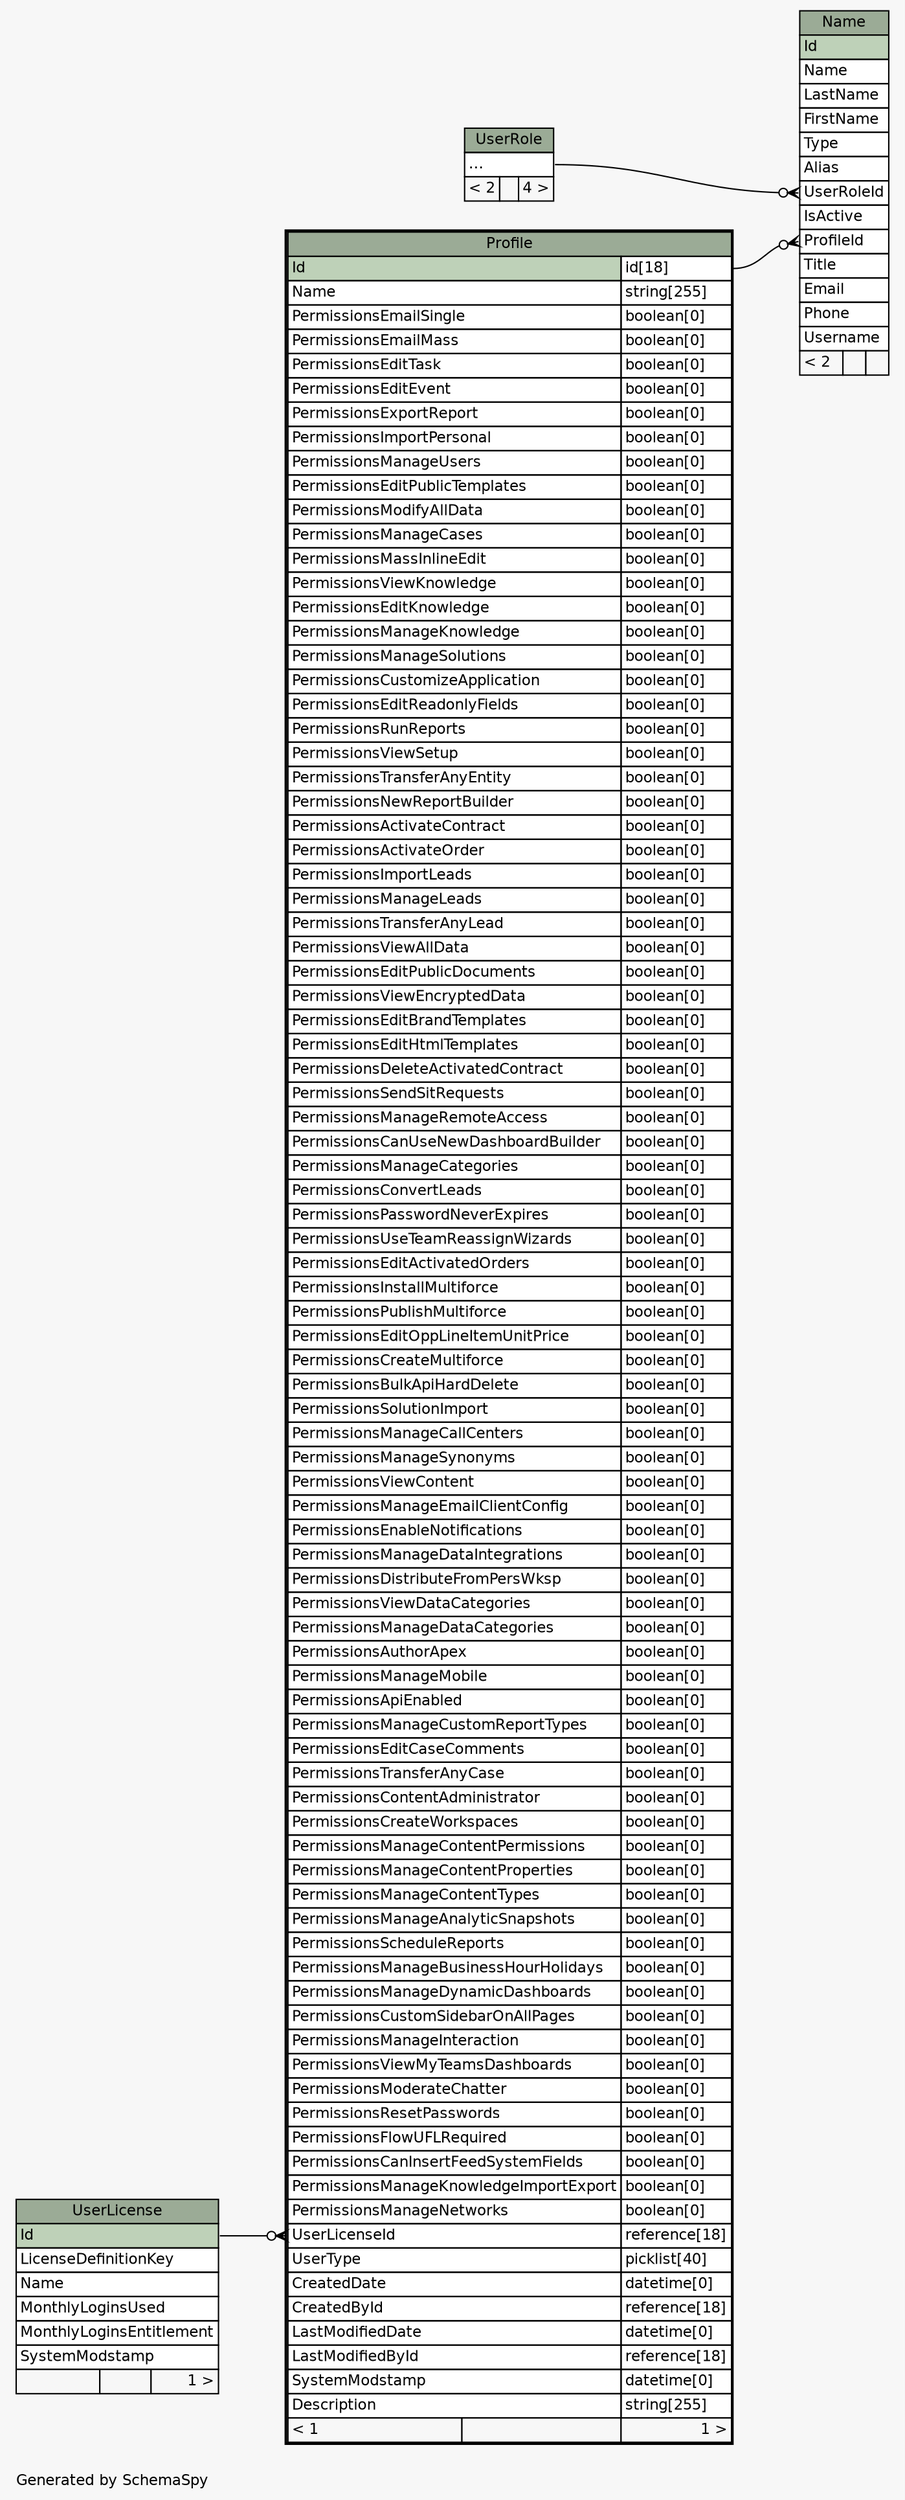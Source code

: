 // dot 2.36.0 on Mac OS X 10.11.6
// SchemaSpy rev 590
digraph "twoDegreesRelationshipsDiagram" {
  graph [
    rankdir="RL"
    bgcolor="#f7f7f7"
    label="\nGenerated by SchemaSpy"
    labeljust="l"
    nodesep="0.18"
    ranksep="0.46"
    fontname="Helvetica"
    fontsize="11"
  ];
  node [
    fontname="Helvetica"
    fontsize="11"
    shape="plaintext"
  ];
  edge [
    arrowsize="0.8"
  ];
  "Name":"ProfileId":w -> "Profile":"Id.type":e [arrowhead=none dir=back arrowtail=crowodot];
  "Name":"UserRoleId":w -> "UserRole":"elipses":e [arrowhead=none dir=back arrowtail=crowodot];
  "Profile":"UserLicenseId":w -> "UserLicense":"Id":e [arrowhead=none dir=back arrowtail=crowodot];
  "Name" [
    label=<
    <TABLE BORDER="0" CELLBORDER="1" CELLSPACING="0" BGCOLOR="#ffffff">
      <TR><TD COLSPAN="3" BGCOLOR="#9bab96" ALIGN="CENTER">Name</TD></TR>
      <TR><TD PORT="Id" COLSPAN="3" BGCOLOR="#bed1b8" ALIGN="LEFT">Id</TD></TR>
      <TR><TD PORT="Name" COLSPAN="3" ALIGN="LEFT">Name</TD></TR>
      <TR><TD PORT="LastName" COLSPAN="3" ALIGN="LEFT">LastName</TD></TR>
      <TR><TD PORT="FirstName" COLSPAN="3" ALIGN="LEFT">FirstName</TD></TR>
      <TR><TD PORT="Type" COLSPAN="3" ALIGN="LEFT">Type</TD></TR>
      <TR><TD PORT="Alias" COLSPAN="3" ALIGN="LEFT">Alias</TD></TR>
      <TR><TD PORT="UserRoleId" COLSPAN="3" ALIGN="LEFT">UserRoleId</TD></TR>
      <TR><TD PORT="IsActive" COLSPAN="3" ALIGN="LEFT">IsActive</TD></TR>
      <TR><TD PORT="ProfileId" COLSPAN="3" ALIGN="LEFT">ProfileId</TD></TR>
      <TR><TD PORT="Title" COLSPAN="3" ALIGN="LEFT">Title</TD></TR>
      <TR><TD PORT="Email" COLSPAN="3" ALIGN="LEFT">Email</TD></TR>
      <TR><TD PORT="Phone" COLSPAN="3" ALIGN="LEFT">Phone</TD></TR>
      <TR><TD PORT="Username" COLSPAN="3" ALIGN="LEFT">Username</TD></TR>
      <TR><TD ALIGN="LEFT" BGCOLOR="#f7f7f7">&lt; 2</TD><TD ALIGN="RIGHT" BGCOLOR="#f7f7f7">  </TD><TD ALIGN="RIGHT" BGCOLOR="#f7f7f7">  </TD></TR>
    </TABLE>>
    URL="Name.html"
    tooltip="Name"
  ];
  "Profile" [
    label=<
    <TABLE BORDER="2" CELLBORDER="1" CELLSPACING="0" BGCOLOR="#ffffff">
      <TR><TD COLSPAN="3" BGCOLOR="#9bab96" ALIGN="CENTER">Profile</TD></TR>
      <TR><TD PORT="Id" COLSPAN="2" BGCOLOR="#bed1b8" ALIGN="LEFT">Id</TD><TD PORT="Id.type" ALIGN="LEFT">id[18]</TD></TR>
      <TR><TD PORT="Name" COLSPAN="2" ALIGN="LEFT">Name</TD><TD PORT="Name.type" ALIGN="LEFT">string[255]</TD></TR>
      <TR><TD PORT="PermissionsEmailSingle" COLSPAN="2" ALIGN="LEFT">PermissionsEmailSingle</TD><TD PORT="PermissionsEmailSingle.type" ALIGN="LEFT">boolean[0]</TD></TR>
      <TR><TD PORT="PermissionsEmailMass" COLSPAN="2" ALIGN="LEFT">PermissionsEmailMass</TD><TD PORT="PermissionsEmailMass.type" ALIGN="LEFT">boolean[0]</TD></TR>
      <TR><TD PORT="PermissionsEditTask" COLSPAN="2" ALIGN="LEFT">PermissionsEditTask</TD><TD PORT="PermissionsEditTask.type" ALIGN="LEFT">boolean[0]</TD></TR>
      <TR><TD PORT="PermissionsEditEvent" COLSPAN="2" ALIGN="LEFT">PermissionsEditEvent</TD><TD PORT="PermissionsEditEvent.type" ALIGN="LEFT">boolean[0]</TD></TR>
      <TR><TD PORT="PermissionsExportReport" COLSPAN="2" ALIGN="LEFT">PermissionsExportReport</TD><TD PORT="PermissionsExportReport.type" ALIGN="LEFT">boolean[0]</TD></TR>
      <TR><TD PORT="PermissionsImportPersonal" COLSPAN="2" ALIGN="LEFT">PermissionsImportPersonal</TD><TD PORT="PermissionsImportPersonal.type" ALIGN="LEFT">boolean[0]</TD></TR>
      <TR><TD PORT="PermissionsManageUsers" COLSPAN="2" ALIGN="LEFT">PermissionsManageUsers</TD><TD PORT="PermissionsManageUsers.type" ALIGN="LEFT">boolean[0]</TD></TR>
      <TR><TD PORT="PermissionsEditPublicTemplates" COLSPAN="2" ALIGN="LEFT">PermissionsEditPublicTemplates</TD><TD PORT="PermissionsEditPublicTemplates.type" ALIGN="LEFT">boolean[0]</TD></TR>
      <TR><TD PORT="PermissionsModifyAllData" COLSPAN="2" ALIGN="LEFT">PermissionsModifyAllData</TD><TD PORT="PermissionsModifyAllData.type" ALIGN="LEFT">boolean[0]</TD></TR>
      <TR><TD PORT="PermissionsManageCases" COLSPAN="2" ALIGN="LEFT">PermissionsManageCases</TD><TD PORT="PermissionsManageCases.type" ALIGN="LEFT">boolean[0]</TD></TR>
      <TR><TD PORT="PermissionsMassInlineEdit" COLSPAN="2" ALIGN="LEFT">PermissionsMassInlineEdit</TD><TD PORT="PermissionsMassInlineEdit.type" ALIGN="LEFT">boolean[0]</TD></TR>
      <TR><TD PORT="PermissionsViewKnowledge" COLSPAN="2" ALIGN="LEFT">PermissionsViewKnowledge</TD><TD PORT="PermissionsViewKnowledge.type" ALIGN="LEFT">boolean[0]</TD></TR>
      <TR><TD PORT="PermissionsEditKnowledge" COLSPAN="2" ALIGN="LEFT">PermissionsEditKnowledge</TD><TD PORT="PermissionsEditKnowledge.type" ALIGN="LEFT">boolean[0]</TD></TR>
      <TR><TD PORT="PermissionsManageKnowledge" COLSPAN="2" ALIGN="LEFT">PermissionsManageKnowledge</TD><TD PORT="PermissionsManageKnowledge.type" ALIGN="LEFT">boolean[0]</TD></TR>
      <TR><TD PORT="PermissionsManageSolutions" COLSPAN="2" ALIGN="LEFT">PermissionsManageSolutions</TD><TD PORT="PermissionsManageSolutions.type" ALIGN="LEFT">boolean[0]</TD></TR>
      <TR><TD PORT="PermissionsCustomizeApplication" COLSPAN="2" ALIGN="LEFT">PermissionsCustomizeApplication</TD><TD PORT="PermissionsCustomizeApplication.type" ALIGN="LEFT">boolean[0]</TD></TR>
      <TR><TD PORT="PermissionsEditReadonlyFields" COLSPAN="2" ALIGN="LEFT">PermissionsEditReadonlyFields</TD><TD PORT="PermissionsEditReadonlyFields.type" ALIGN="LEFT">boolean[0]</TD></TR>
      <TR><TD PORT="PermissionsRunReports" COLSPAN="2" ALIGN="LEFT">PermissionsRunReports</TD><TD PORT="PermissionsRunReports.type" ALIGN="LEFT">boolean[0]</TD></TR>
      <TR><TD PORT="PermissionsViewSetup" COLSPAN="2" ALIGN="LEFT">PermissionsViewSetup</TD><TD PORT="PermissionsViewSetup.type" ALIGN="LEFT">boolean[0]</TD></TR>
      <TR><TD PORT="PermissionsTransferAnyEntity" COLSPAN="2" ALIGN="LEFT">PermissionsTransferAnyEntity</TD><TD PORT="PermissionsTransferAnyEntity.type" ALIGN="LEFT">boolean[0]</TD></TR>
      <TR><TD PORT="PermissionsNewReportBuilder" COLSPAN="2" ALIGN="LEFT">PermissionsNewReportBuilder</TD><TD PORT="PermissionsNewReportBuilder.type" ALIGN="LEFT">boolean[0]</TD></TR>
      <TR><TD PORT="PermissionsActivateContract" COLSPAN="2" ALIGN="LEFT">PermissionsActivateContract</TD><TD PORT="PermissionsActivateContract.type" ALIGN="LEFT">boolean[0]</TD></TR>
      <TR><TD PORT="PermissionsActivateOrder" COLSPAN="2" ALIGN="LEFT">PermissionsActivateOrder</TD><TD PORT="PermissionsActivateOrder.type" ALIGN="LEFT">boolean[0]</TD></TR>
      <TR><TD PORT="PermissionsImportLeads" COLSPAN="2" ALIGN="LEFT">PermissionsImportLeads</TD><TD PORT="PermissionsImportLeads.type" ALIGN="LEFT">boolean[0]</TD></TR>
      <TR><TD PORT="PermissionsManageLeads" COLSPAN="2" ALIGN="LEFT">PermissionsManageLeads</TD><TD PORT="PermissionsManageLeads.type" ALIGN="LEFT">boolean[0]</TD></TR>
      <TR><TD PORT="PermissionsTransferAnyLead" COLSPAN="2" ALIGN="LEFT">PermissionsTransferAnyLead</TD><TD PORT="PermissionsTransferAnyLead.type" ALIGN="LEFT">boolean[0]</TD></TR>
      <TR><TD PORT="PermissionsViewAllData" COLSPAN="2" ALIGN="LEFT">PermissionsViewAllData</TD><TD PORT="PermissionsViewAllData.type" ALIGN="LEFT">boolean[0]</TD></TR>
      <TR><TD PORT="PermissionsEditPublicDocuments" COLSPAN="2" ALIGN="LEFT">PermissionsEditPublicDocuments</TD><TD PORT="PermissionsEditPublicDocuments.type" ALIGN="LEFT">boolean[0]</TD></TR>
      <TR><TD PORT="PermissionsViewEncryptedData" COLSPAN="2" ALIGN="LEFT">PermissionsViewEncryptedData</TD><TD PORT="PermissionsViewEncryptedData.type" ALIGN="LEFT">boolean[0]</TD></TR>
      <TR><TD PORT="PermissionsEditBrandTemplates" COLSPAN="2" ALIGN="LEFT">PermissionsEditBrandTemplates</TD><TD PORT="PermissionsEditBrandTemplates.type" ALIGN="LEFT">boolean[0]</TD></TR>
      <TR><TD PORT="PermissionsEditHtmlTemplates" COLSPAN="2" ALIGN="LEFT">PermissionsEditHtmlTemplates</TD><TD PORT="PermissionsEditHtmlTemplates.type" ALIGN="LEFT">boolean[0]</TD></TR>
      <TR><TD PORT="PermissionsDeleteActivatedContract" COLSPAN="2" ALIGN="LEFT">PermissionsDeleteActivatedContract</TD><TD PORT="PermissionsDeleteActivatedContract.type" ALIGN="LEFT">boolean[0]</TD></TR>
      <TR><TD PORT="PermissionsSendSitRequests" COLSPAN="2" ALIGN="LEFT">PermissionsSendSitRequests</TD><TD PORT="PermissionsSendSitRequests.type" ALIGN="LEFT">boolean[0]</TD></TR>
      <TR><TD PORT="PermissionsManageRemoteAccess" COLSPAN="2" ALIGN="LEFT">PermissionsManageRemoteAccess</TD><TD PORT="PermissionsManageRemoteAccess.type" ALIGN="LEFT">boolean[0]</TD></TR>
      <TR><TD PORT="PermissionsCanUseNewDashboardBuilder" COLSPAN="2" ALIGN="LEFT">PermissionsCanUseNewDashboardBuilder</TD><TD PORT="PermissionsCanUseNewDashboardBuilder.type" ALIGN="LEFT">boolean[0]</TD></TR>
      <TR><TD PORT="PermissionsManageCategories" COLSPAN="2" ALIGN="LEFT">PermissionsManageCategories</TD><TD PORT="PermissionsManageCategories.type" ALIGN="LEFT">boolean[0]</TD></TR>
      <TR><TD PORT="PermissionsConvertLeads" COLSPAN="2" ALIGN="LEFT">PermissionsConvertLeads</TD><TD PORT="PermissionsConvertLeads.type" ALIGN="LEFT">boolean[0]</TD></TR>
      <TR><TD PORT="PermissionsPasswordNeverExpires" COLSPAN="2" ALIGN="LEFT">PermissionsPasswordNeverExpires</TD><TD PORT="PermissionsPasswordNeverExpires.type" ALIGN="LEFT">boolean[0]</TD></TR>
      <TR><TD PORT="PermissionsUseTeamReassignWizards" COLSPAN="2" ALIGN="LEFT">PermissionsUseTeamReassignWizards</TD><TD PORT="PermissionsUseTeamReassignWizards.type" ALIGN="LEFT">boolean[0]</TD></TR>
      <TR><TD PORT="PermissionsEditActivatedOrders" COLSPAN="2" ALIGN="LEFT">PermissionsEditActivatedOrders</TD><TD PORT="PermissionsEditActivatedOrders.type" ALIGN="LEFT">boolean[0]</TD></TR>
      <TR><TD PORT="PermissionsInstallMultiforce" COLSPAN="2" ALIGN="LEFT">PermissionsInstallMultiforce</TD><TD PORT="PermissionsInstallMultiforce.type" ALIGN="LEFT">boolean[0]</TD></TR>
      <TR><TD PORT="PermissionsPublishMultiforce" COLSPAN="2" ALIGN="LEFT">PermissionsPublishMultiforce</TD><TD PORT="PermissionsPublishMultiforce.type" ALIGN="LEFT">boolean[0]</TD></TR>
      <TR><TD PORT="PermissionsEditOppLineItemUnitPrice" COLSPAN="2" ALIGN="LEFT">PermissionsEditOppLineItemUnitPrice</TD><TD PORT="PermissionsEditOppLineItemUnitPrice.type" ALIGN="LEFT">boolean[0]</TD></TR>
      <TR><TD PORT="PermissionsCreateMultiforce" COLSPAN="2" ALIGN="LEFT">PermissionsCreateMultiforce</TD><TD PORT="PermissionsCreateMultiforce.type" ALIGN="LEFT">boolean[0]</TD></TR>
      <TR><TD PORT="PermissionsBulkApiHardDelete" COLSPAN="2" ALIGN="LEFT">PermissionsBulkApiHardDelete</TD><TD PORT="PermissionsBulkApiHardDelete.type" ALIGN="LEFT">boolean[0]</TD></TR>
      <TR><TD PORT="PermissionsSolutionImport" COLSPAN="2" ALIGN="LEFT">PermissionsSolutionImport</TD><TD PORT="PermissionsSolutionImport.type" ALIGN="LEFT">boolean[0]</TD></TR>
      <TR><TD PORT="PermissionsManageCallCenters" COLSPAN="2" ALIGN="LEFT">PermissionsManageCallCenters</TD><TD PORT="PermissionsManageCallCenters.type" ALIGN="LEFT">boolean[0]</TD></TR>
      <TR><TD PORT="PermissionsManageSynonyms" COLSPAN="2" ALIGN="LEFT">PermissionsManageSynonyms</TD><TD PORT="PermissionsManageSynonyms.type" ALIGN="LEFT">boolean[0]</TD></TR>
      <TR><TD PORT="PermissionsViewContent" COLSPAN="2" ALIGN="LEFT">PermissionsViewContent</TD><TD PORT="PermissionsViewContent.type" ALIGN="LEFT">boolean[0]</TD></TR>
      <TR><TD PORT="PermissionsManageEmailClientConfig" COLSPAN="2" ALIGN="LEFT">PermissionsManageEmailClientConfig</TD><TD PORT="PermissionsManageEmailClientConfig.type" ALIGN="LEFT">boolean[0]</TD></TR>
      <TR><TD PORT="PermissionsEnableNotifications" COLSPAN="2" ALIGN="LEFT">PermissionsEnableNotifications</TD><TD PORT="PermissionsEnableNotifications.type" ALIGN="LEFT">boolean[0]</TD></TR>
      <TR><TD PORT="PermissionsManageDataIntegrations" COLSPAN="2" ALIGN="LEFT">PermissionsManageDataIntegrations</TD><TD PORT="PermissionsManageDataIntegrations.type" ALIGN="LEFT">boolean[0]</TD></TR>
      <TR><TD PORT="PermissionsDistributeFromPersWksp" COLSPAN="2" ALIGN="LEFT">PermissionsDistributeFromPersWksp</TD><TD PORT="PermissionsDistributeFromPersWksp.type" ALIGN="LEFT">boolean[0]</TD></TR>
      <TR><TD PORT="PermissionsViewDataCategories" COLSPAN="2" ALIGN="LEFT">PermissionsViewDataCategories</TD><TD PORT="PermissionsViewDataCategories.type" ALIGN="LEFT">boolean[0]</TD></TR>
      <TR><TD PORT="PermissionsManageDataCategories" COLSPAN="2" ALIGN="LEFT">PermissionsManageDataCategories</TD><TD PORT="PermissionsManageDataCategories.type" ALIGN="LEFT">boolean[0]</TD></TR>
      <TR><TD PORT="PermissionsAuthorApex" COLSPAN="2" ALIGN="LEFT">PermissionsAuthorApex</TD><TD PORT="PermissionsAuthorApex.type" ALIGN="LEFT">boolean[0]</TD></TR>
      <TR><TD PORT="PermissionsManageMobile" COLSPAN="2" ALIGN="LEFT">PermissionsManageMobile</TD><TD PORT="PermissionsManageMobile.type" ALIGN="LEFT">boolean[0]</TD></TR>
      <TR><TD PORT="PermissionsApiEnabled" COLSPAN="2" ALIGN="LEFT">PermissionsApiEnabled</TD><TD PORT="PermissionsApiEnabled.type" ALIGN="LEFT">boolean[0]</TD></TR>
      <TR><TD PORT="PermissionsManageCustomReportTypes" COLSPAN="2" ALIGN="LEFT">PermissionsManageCustomReportTypes</TD><TD PORT="PermissionsManageCustomReportTypes.type" ALIGN="LEFT">boolean[0]</TD></TR>
      <TR><TD PORT="PermissionsEditCaseComments" COLSPAN="2" ALIGN="LEFT">PermissionsEditCaseComments</TD><TD PORT="PermissionsEditCaseComments.type" ALIGN="LEFT">boolean[0]</TD></TR>
      <TR><TD PORT="PermissionsTransferAnyCase" COLSPAN="2" ALIGN="LEFT">PermissionsTransferAnyCase</TD><TD PORT="PermissionsTransferAnyCase.type" ALIGN="LEFT">boolean[0]</TD></TR>
      <TR><TD PORT="PermissionsContentAdministrator" COLSPAN="2" ALIGN="LEFT">PermissionsContentAdministrator</TD><TD PORT="PermissionsContentAdministrator.type" ALIGN="LEFT">boolean[0]</TD></TR>
      <TR><TD PORT="PermissionsCreateWorkspaces" COLSPAN="2" ALIGN="LEFT">PermissionsCreateWorkspaces</TD><TD PORT="PermissionsCreateWorkspaces.type" ALIGN="LEFT">boolean[0]</TD></TR>
      <TR><TD PORT="PermissionsManageContentPermissions" COLSPAN="2" ALIGN="LEFT">PermissionsManageContentPermissions</TD><TD PORT="PermissionsManageContentPermissions.type" ALIGN="LEFT">boolean[0]</TD></TR>
      <TR><TD PORT="PermissionsManageContentProperties" COLSPAN="2" ALIGN="LEFT">PermissionsManageContentProperties</TD><TD PORT="PermissionsManageContentProperties.type" ALIGN="LEFT">boolean[0]</TD></TR>
      <TR><TD PORT="PermissionsManageContentTypes" COLSPAN="2" ALIGN="LEFT">PermissionsManageContentTypes</TD><TD PORT="PermissionsManageContentTypes.type" ALIGN="LEFT">boolean[0]</TD></TR>
      <TR><TD PORT="PermissionsManageAnalyticSnapshots" COLSPAN="2" ALIGN="LEFT">PermissionsManageAnalyticSnapshots</TD><TD PORT="PermissionsManageAnalyticSnapshots.type" ALIGN="LEFT">boolean[0]</TD></TR>
      <TR><TD PORT="PermissionsScheduleReports" COLSPAN="2" ALIGN="LEFT">PermissionsScheduleReports</TD><TD PORT="PermissionsScheduleReports.type" ALIGN="LEFT">boolean[0]</TD></TR>
      <TR><TD PORT="PermissionsManageBusinessHourHolidays" COLSPAN="2" ALIGN="LEFT">PermissionsManageBusinessHourHolidays</TD><TD PORT="PermissionsManageBusinessHourHolidays.type" ALIGN="LEFT">boolean[0]</TD></TR>
      <TR><TD PORT="PermissionsManageDynamicDashboards" COLSPAN="2" ALIGN="LEFT">PermissionsManageDynamicDashboards</TD><TD PORT="PermissionsManageDynamicDashboards.type" ALIGN="LEFT">boolean[0]</TD></TR>
      <TR><TD PORT="PermissionsCustomSidebarOnAllPages" COLSPAN="2" ALIGN="LEFT">PermissionsCustomSidebarOnAllPages</TD><TD PORT="PermissionsCustomSidebarOnAllPages.type" ALIGN="LEFT">boolean[0]</TD></TR>
      <TR><TD PORT="PermissionsManageInteraction" COLSPAN="2" ALIGN="LEFT">PermissionsManageInteraction</TD><TD PORT="PermissionsManageInteraction.type" ALIGN="LEFT">boolean[0]</TD></TR>
      <TR><TD PORT="PermissionsViewMyTeamsDashboards" COLSPAN="2" ALIGN="LEFT">PermissionsViewMyTeamsDashboards</TD><TD PORT="PermissionsViewMyTeamsDashboards.type" ALIGN="LEFT">boolean[0]</TD></TR>
      <TR><TD PORT="PermissionsModerateChatter" COLSPAN="2" ALIGN="LEFT">PermissionsModerateChatter</TD><TD PORT="PermissionsModerateChatter.type" ALIGN="LEFT">boolean[0]</TD></TR>
      <TR><TD PORT="PermissionsResetPasswords" COLSPAN="2" ALIGN="LEFT">PermissionsResetPasswords</TD><TD PORT="PermissionsResetPasswords.type" ALIGN="LEFT">boolean[0]</TD></TR>
      <TR><TD PORT="PermissionsFlowUFLRequired" COLSPAN="2" ALIGN="LEFT">PermissionsFlowUFLRequired</TD><TD PORT="PermissionsFlowUFLRequired.type" ALIGN="LEFT">boolean[0]</TD></TR>
      <TR><TD PORT="PermissionsCanInsertFeedSystemFields" COLSPAN="2" ALIGN="LEFT">PermissionsCanInsertFeedSystemFields</TD><TD PORT="PermissionsCanInsertFeedSystemFields.type" ALIGN="LEFT">boolean[0]</TD></TR>
      <TR><TD PORT="PermissionsManageKnowledgeImportExport" COLSPAN="2" ALIGN="LEFT">PermissionsManageKnowledgeImportExport</TD><TD PORT="PermissionsManageKnowledgeImportExport.type" ALIGN="LEFT">boolean[0]</TD></TR>
      <TR><TD PORT="PermissionsManageNetworks" COLSPAN="2" ALIGN="LEFT">PermissionsManageNetworks</TD><TD PORT="PermissionsManageNetworks.type" ALIGN="LEFT">boolean[0]</TD></TR>
      <TR><TD PORT="UserLicenseId" COLSPAN="2" ALIGN="LEFT">UserLicenseId</TD><TD PORT="UserLicenseId.type" ALIGN="LEFT">reference[18]</TD></TR>
      <TR><TD PORT="UserType" COLSPAN="2" ALIGN="LEFT">UserType</TD><TD PORT="UserType.type" ALIGN="LEFT">picklist[40]</TD></TR>
      <TR><TD PORT="CreatedDate" COLSPAN="2" ALIGN="LEFT">CreatedDate</TD><TD PORT="CreatedDate.type" ALIGN="LEFT">datetime[0]</TD></TR>
      <TR><TD PORT="CreatedById" COLSPAN="2" ALIGN="LEFT">CreatedById</TD><TD PORT="CreatedById.type" ALIGN="LEFT">reference[18]</TD></TR>
      <TR><TD PORT="LastModifiedDate" COLSPAN="2" ALIGN="LEFT">LastModifiedDate</TD><TD PORT="LastModifiedDate.type" ALIGN="LEFT">datetime[0]</TD></TR>
      <TR><TD PORT="LastModifiedById" COLSPAN="2" ALIGN="LEFT">LastModifiedById</TD><TD PORT="LastModifiedById.type" ALIGN="LEFT">reference[18]</TD></TR>
      <TR><TD PORT="SystemModstamp" COLSPAN="2" ALIGN="LEFT">SystemModstamp</TD><TD PORT="SystemModstamp.type" ALIGN="LEFT">datetime[0]</TD></TR>
      <TR><TD PORT="Description" COLSPAN="2" ALIGN="LEFT">Description</TD><TD PORT="Description.type" ALIGN="LEFT">string[255]</TD></TR>
      <TR><TD ALIGN="LEFT" BGCOLOR="#f7f7f7">&lt; 1</TD><TD ALIGN="RIGHT" BGCOLOR="#f7f7f7">  </TD><TD ALIGN="RIGHT" BGCOLOR="#f7f7f7">1 &gt;</TD></TR>
    </TABLE>>
    URL="Profile.html"
    tooltip="Profile"
  ];
  "UserLicense" [
    label=<
    <TABLE BORDER="0" CELLBORDER="1" CELLSPACING="0" BGCOLOR="#ffffff">
      <TR><TD COLSPAN="3" BGCOLOR="#9bab96" ALIGN="CENTER">UserLicense</TD></TR>
      <TR><TD PORT="Id" COLSPAN="3" BGCOLOR="#bed1b8" ALIGN="LEFT">Id</TD></TR>
      <TR><TD PORT="LicenseDefinitionKey" COLSPAN="3" ALIGN="LEFT">LicenseDefinitionKey</TD></TR>
      <TR><TD PORT="Name" COLSPAN="3" ALIGN="LEFT">Name</TD></TR>
      <TR><TD PORT="MonthlyLoginsUsed" COLSPAN="3" ALIGN="LEFT">MonthlyLoginsUsed</TD></TR>
      <TR><TD PORT="MonthlyLoginsEntitlement" COLSPAN="3" ALIGN="LEFT">MonthlyLoginsEntitlement</TD></TR>
      <TR><TD PORT="SystemModstamp" COLSPAN="3" ALIGN="LEFT">SystemModstamp</TD></TR>
      <TR><TD ALIGN="LEFT" BGCOLOR="#f7f7f7">  </TD><TD ALIGN="RIGHT" BGCOLOR="#f7f7f7">  </TD><TD ALIGN="RIGHT" BGCOLOR="#f7f7f7">1 &gt;</TD></TR>
    </TABLE>>
    URL="UserLicense.html"
    tooltip="UserLicense"
  ];
  "UserRole" [
    label=<
    <TABLE BORDER="0" CELLBORDER="1" CELLSPACING="0" BGCOLOR="#ffffff">
      <TR><TD COLSPAN="3" BGCOLOR="#9bab96" ALIGN="CENTER">UserRole</TD></TR>
      <TR><TD PORT="elipses" COLSPAN="3" ALIGN="LEFT">...</TD></TR>
      <TR><TD ALIGN="LEFT" BGCOLOR="#f7f7f7">&lt; 2</TD><TD ALIGN="RIGHT" BGCOLOR="#f7f7f7">  </TD><TD ALIGN="RIGHT" BGCOLOR="#f7f7f7">4 &gt;</TD></TR>
    </TABLE>>
    URL="UserRole.html"
    tooltip="UserRole"
  ];
}
